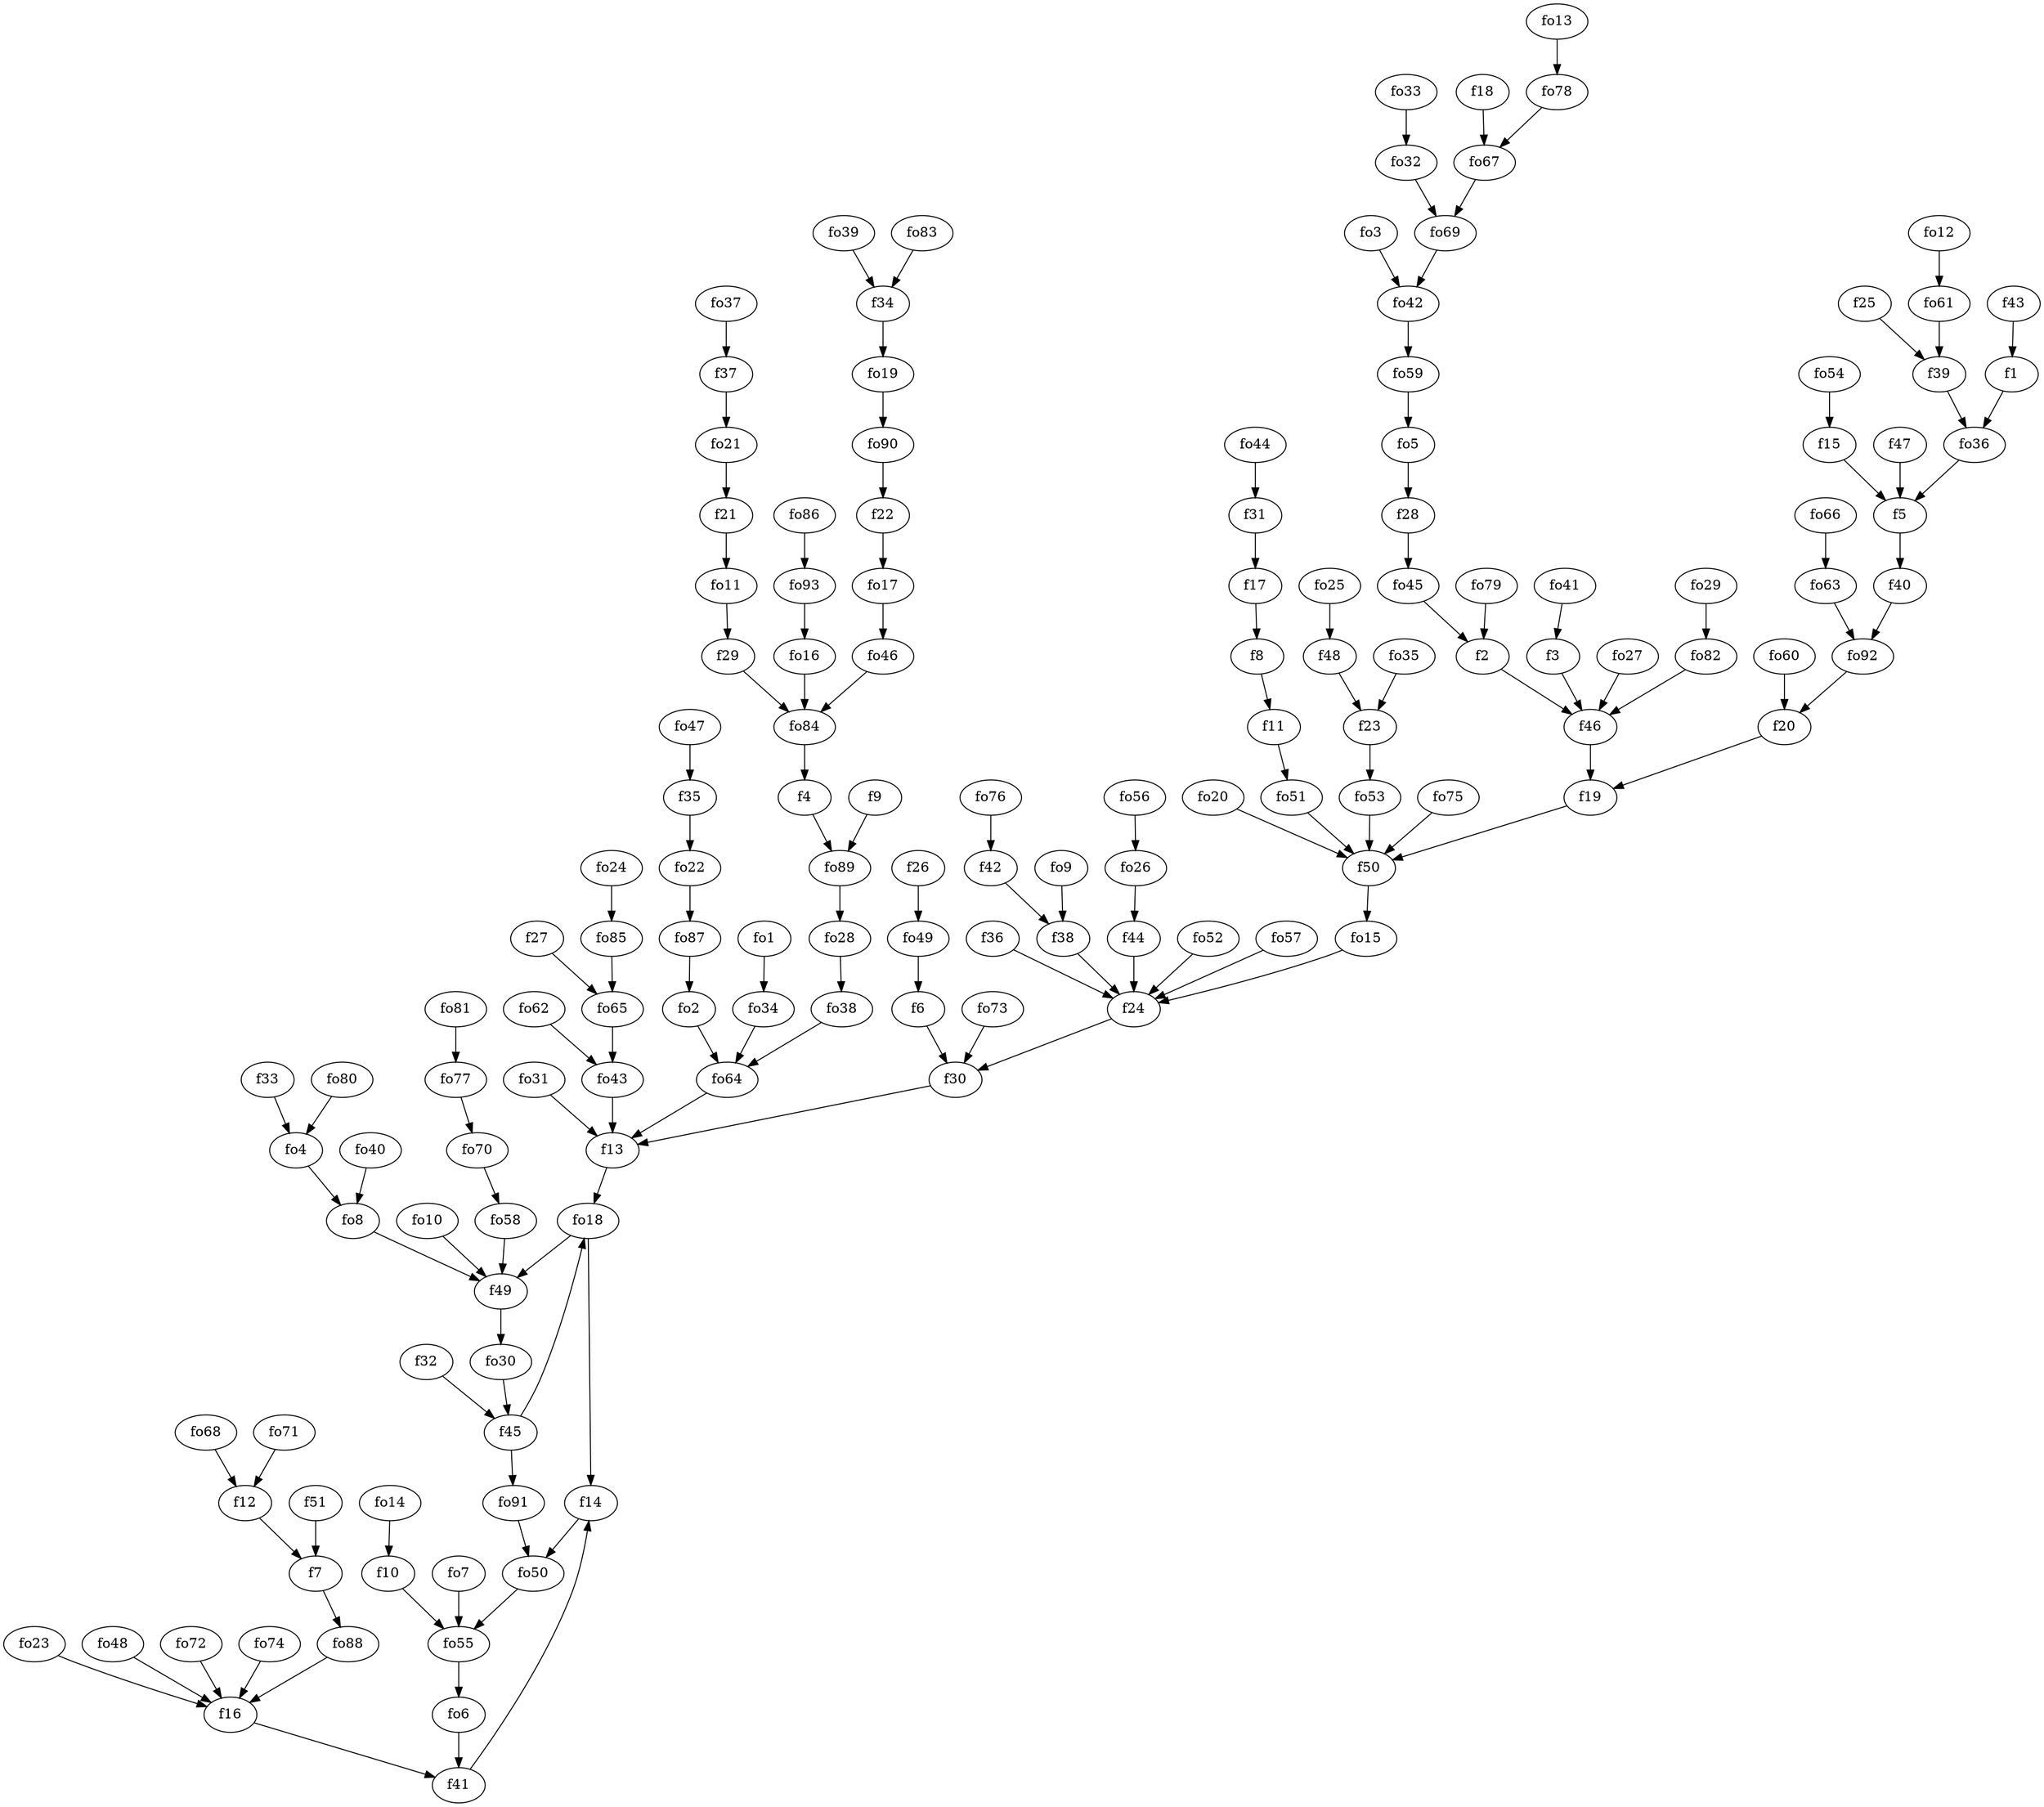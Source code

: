 strict digraph  {
f1;
f2;
f3;
f4;
f5;
f6;
f7;
f8;
f9;
f10;
f11;
f12;
f13;
f14;
f15;
f16;
f17;
f18;
f19;
f20;
f21;
f22;
f23;
f24;
f25;
f26;
f27;
f28;
f29;
f30;
f31;
f32;
f33;
f34;
f35;
f36;
f37;
f38;
f39;
f40;
f41;
f42;
f43;
f44;
f45;
f46;
f47;
f48;
f49;
f50;
f51;
fo1;
fo2;
fo3;
fo4;
fo5;
fo6;
fo7;
fo8;
fo9;
fo10;
fo11;
fo12;
fo13;
fo14;
fo15;
fo16;
fo17;
fo18;
fo19;
fo20;
fo21;
fo22;
fo23;
fo24;
fo25;
fo26;
fo27;
fo28;
fo29;
fo30;
fo31;
fo32;
fo33;
fo34;
fo35;
fo36;
fo37;
fo38;
fo39;
fo40;
fo41;
fo42;
fo43;
fo44;
fo45;
fo46;
fo47;
fo48;
fo49;
fo50;
fo51;
fo52;
fo53;
fo54;
fo55;
fo56;
fo57;
fo58;
fo59;
fo60;
fo61;
fo62;
fo63;
fo64;
fo65;
fo66;
fo67;
fo68;
fo69;
fo70;
fo71;
fo72;
fo73;
fo74;
fo75;
fo76;
fo77;
fo78;
fo79;
fo80;
fo81;
fo82;
fo83;
fo84;
fo85;
fo86;
fo87;
fo88;
fo89;
fo90;
fo91;
fo92;
fo93;
f1 -> fo36  [weight=2];
f2 -> f46  [weight=2];
f3 -> f46  [weight=2];
f4 -> fo89  [weight=2];
f5 -> f40  [weight=2];
f6 -> f30  [weight=2];
f7 -> fo88  [weight=2];
f8 -> f11  [weight=2];
f9 -> fo89  [weight=2];
f10 -> fo55  [weight=2];
f11 -> fo51  [weight=2];
f12 -> f7  [weight=2];
f13 -> fo18  [weight=2];
f14 -> fo50  [weight=2];
f15 -> f5  [weight=2];
f16 -> f41  [weight=2];
f17 -> f8  [weight=2];
f18 -> fo67  [weight=2];
f19 -> f50  [weight=2];
f20 -> f19  [weight=2];
f21 -> fo11  [weight=2];
f22 -> fo17  [weight=2];
f23 -> fo53  [weight=2];
f24 -> f30  [weight=2];
f25 -> f39  [weight=2];
f26 -> fo49  [weight=2];
f27 -> fo65  [weight=2];
f28 -> fo45  [weight=2];
f29 -> fo84  [weight=2];
f30 -> f13  [weight=2];
f31 -> f17  [weight=2];
f32 -> f45  [weight=2];
f33 -> fo4  [weight=2];
f34 -> fo19  [weight=2];
f35 -> fo22  [weight=2];
f36 -> f24  [weight=2];
f37 -> fo21  [weight=2];
f38 -> f24  [weight=2];
f39 -> fo36  [weight=2];
f40 -> fo92  [weight=2];
f41 -> f14  [weight=2];
f42 -> f38  [weight=2];
f43 -> f1  [weight=2];
f44 -> f24  [weight=2];
f45 -> fo91  [weight=2];
f45 -> fo18  [weight=2];
f46 -> f19  [weight=2];
f47 -> f5  [weight=2];
f48 -> f23  [weight=2];
f49 -> fo30  [weight=2];
f50 -> fo15  [weight=2];
f51 -> f7  [weight=2];
fo1 -> fo34  [weight=2];
fo2 -> fo64  [weight=2];
fo3 -> fo42  [weight=2];
fo4 -> fo8  [weight=2];
fo5 -> f28  [weight=2];
fo6 -> f41  [weight=2];
fo7 -> fo55  [weight=2];
fo8 -> f49  [weight=2];
fo9 -> f38  [weight=2];
fo10 -> f49  [weight=2];
fo11 -> f29  [weight=2];
fo12 -> fo61  [weight=2];
fo13 -> fo78  [weight=2];
fo14 -> f10  [weight=2];
fo15 -> f24  [weight=2];
fo16 -> fo84  [weight=2];
fo17 -> fo46  [weight=2];
fo18 -> f49  [weight=2];
fo18 -> f14  [weight=2];
fo19 -> fo90  [weight=2];
fo20 -> f50  [weight=2];
fo21 -> f21  [weight=2];
fo22 -> fo87  [weight=2];
fo23 -> f16  [weight=2];
fo24 -> fo85  [weight=2];
fo25 -> f48  [weight=2];
fo26 -> f44  [weight=2];
fo27 -> f46  [weight=2];
fo28 -> fo38  [weight=2];
fo29 -> fo82  [weight=2];
fo30 -> f45  [weight=2];
fo31 -> f13  [weight=2];
fo32 -> fo69  [weight=2];
fo33 -> fo32  [weight=2];
fo34 -> fo64  [weight=2];
fo35 -> f23  [weight=2];
fo36 -> f5  [weight=2];
fo37 -> f37  [weight=2];
fo38 -> fo64  [weight=2];
fo39 -> f34  [weight=2];
fo40 -> fo8  [weight=2];
fo41 -> f3  [weight=2];
fo42 -> fo59  [weight=2];
fo43 -> f13  [weight=2];
fo44 -> f31  [weight=2];
fo45 -> f2  [weight=2];
fo46 -> fo84  [weight=2];
fo47 -> f35  [weight=2];
fo48 -> f16  [weight=2];
fo49 -> f6  [weight=2];
fo50 -> fo55  [weight=2];
fo51 -> f50  [weight=2];
fo52 -> f24  [weight=2];
fo53 -> f50  [weight=2];
fo54 -> f15  [weight=2];
fo55 -> fo6  [weight=2];
fo56 -> fo26  [weight=2];
fo57 -> f24  [weight=2];
fo58 -> f49  [weight=2];
fo59 -> fo5  [weight=2];
fo60 -> f20  [weight=2];
fo61 -> f39  [weight=2];
fo62 -> fo43  [weight=2];
fo63 -> fo92  [weight=2];
fo64 -> f13  [weight=2];
fo65 -> fo43  [weight=2];
fo66 -> fo63  [weight=2];
fo67 -> fo69  [weight=2];
fo68 -> f12  [weight=2];
fo69 -> fo42  [weight=2];
fo70 -> fo58  [weight=2];
fo71 -> f12  [weight=2];
fo72 -> f16  [weight=2];
fo73 -> f30  [weight=2];
fo74 -> f16  [weight=2];
fo75 -> f50  [weight=2];
fo76 -> f42  [weight=2];
fo77 -> fo70  [weight=2];
fo78 -> fo67  [weight=2];
fo79 -> f2  [weight=2];
fo80 -> fo4  [weight=2];
fo81 -> fo77  [weight=2];
fo82 -> f46  [weight=2];
fo83 -> f34  [weight=2];
fo84 -> f4  [weight=2];
fo85 -> fo65  [weight=2];
fo86 -> fo93  [weight=2];
fo87 -> fo2  [weight=2];
fo88 -> f16  [weight=2];
fo89 -> fo28  [weight=2];
fo90 -> f22  [weight=2];
fo91 -> fo50  [weight=2];
fo92 -> f20  [weight=2];
fo93 -> fo16  [weight=2];
}
